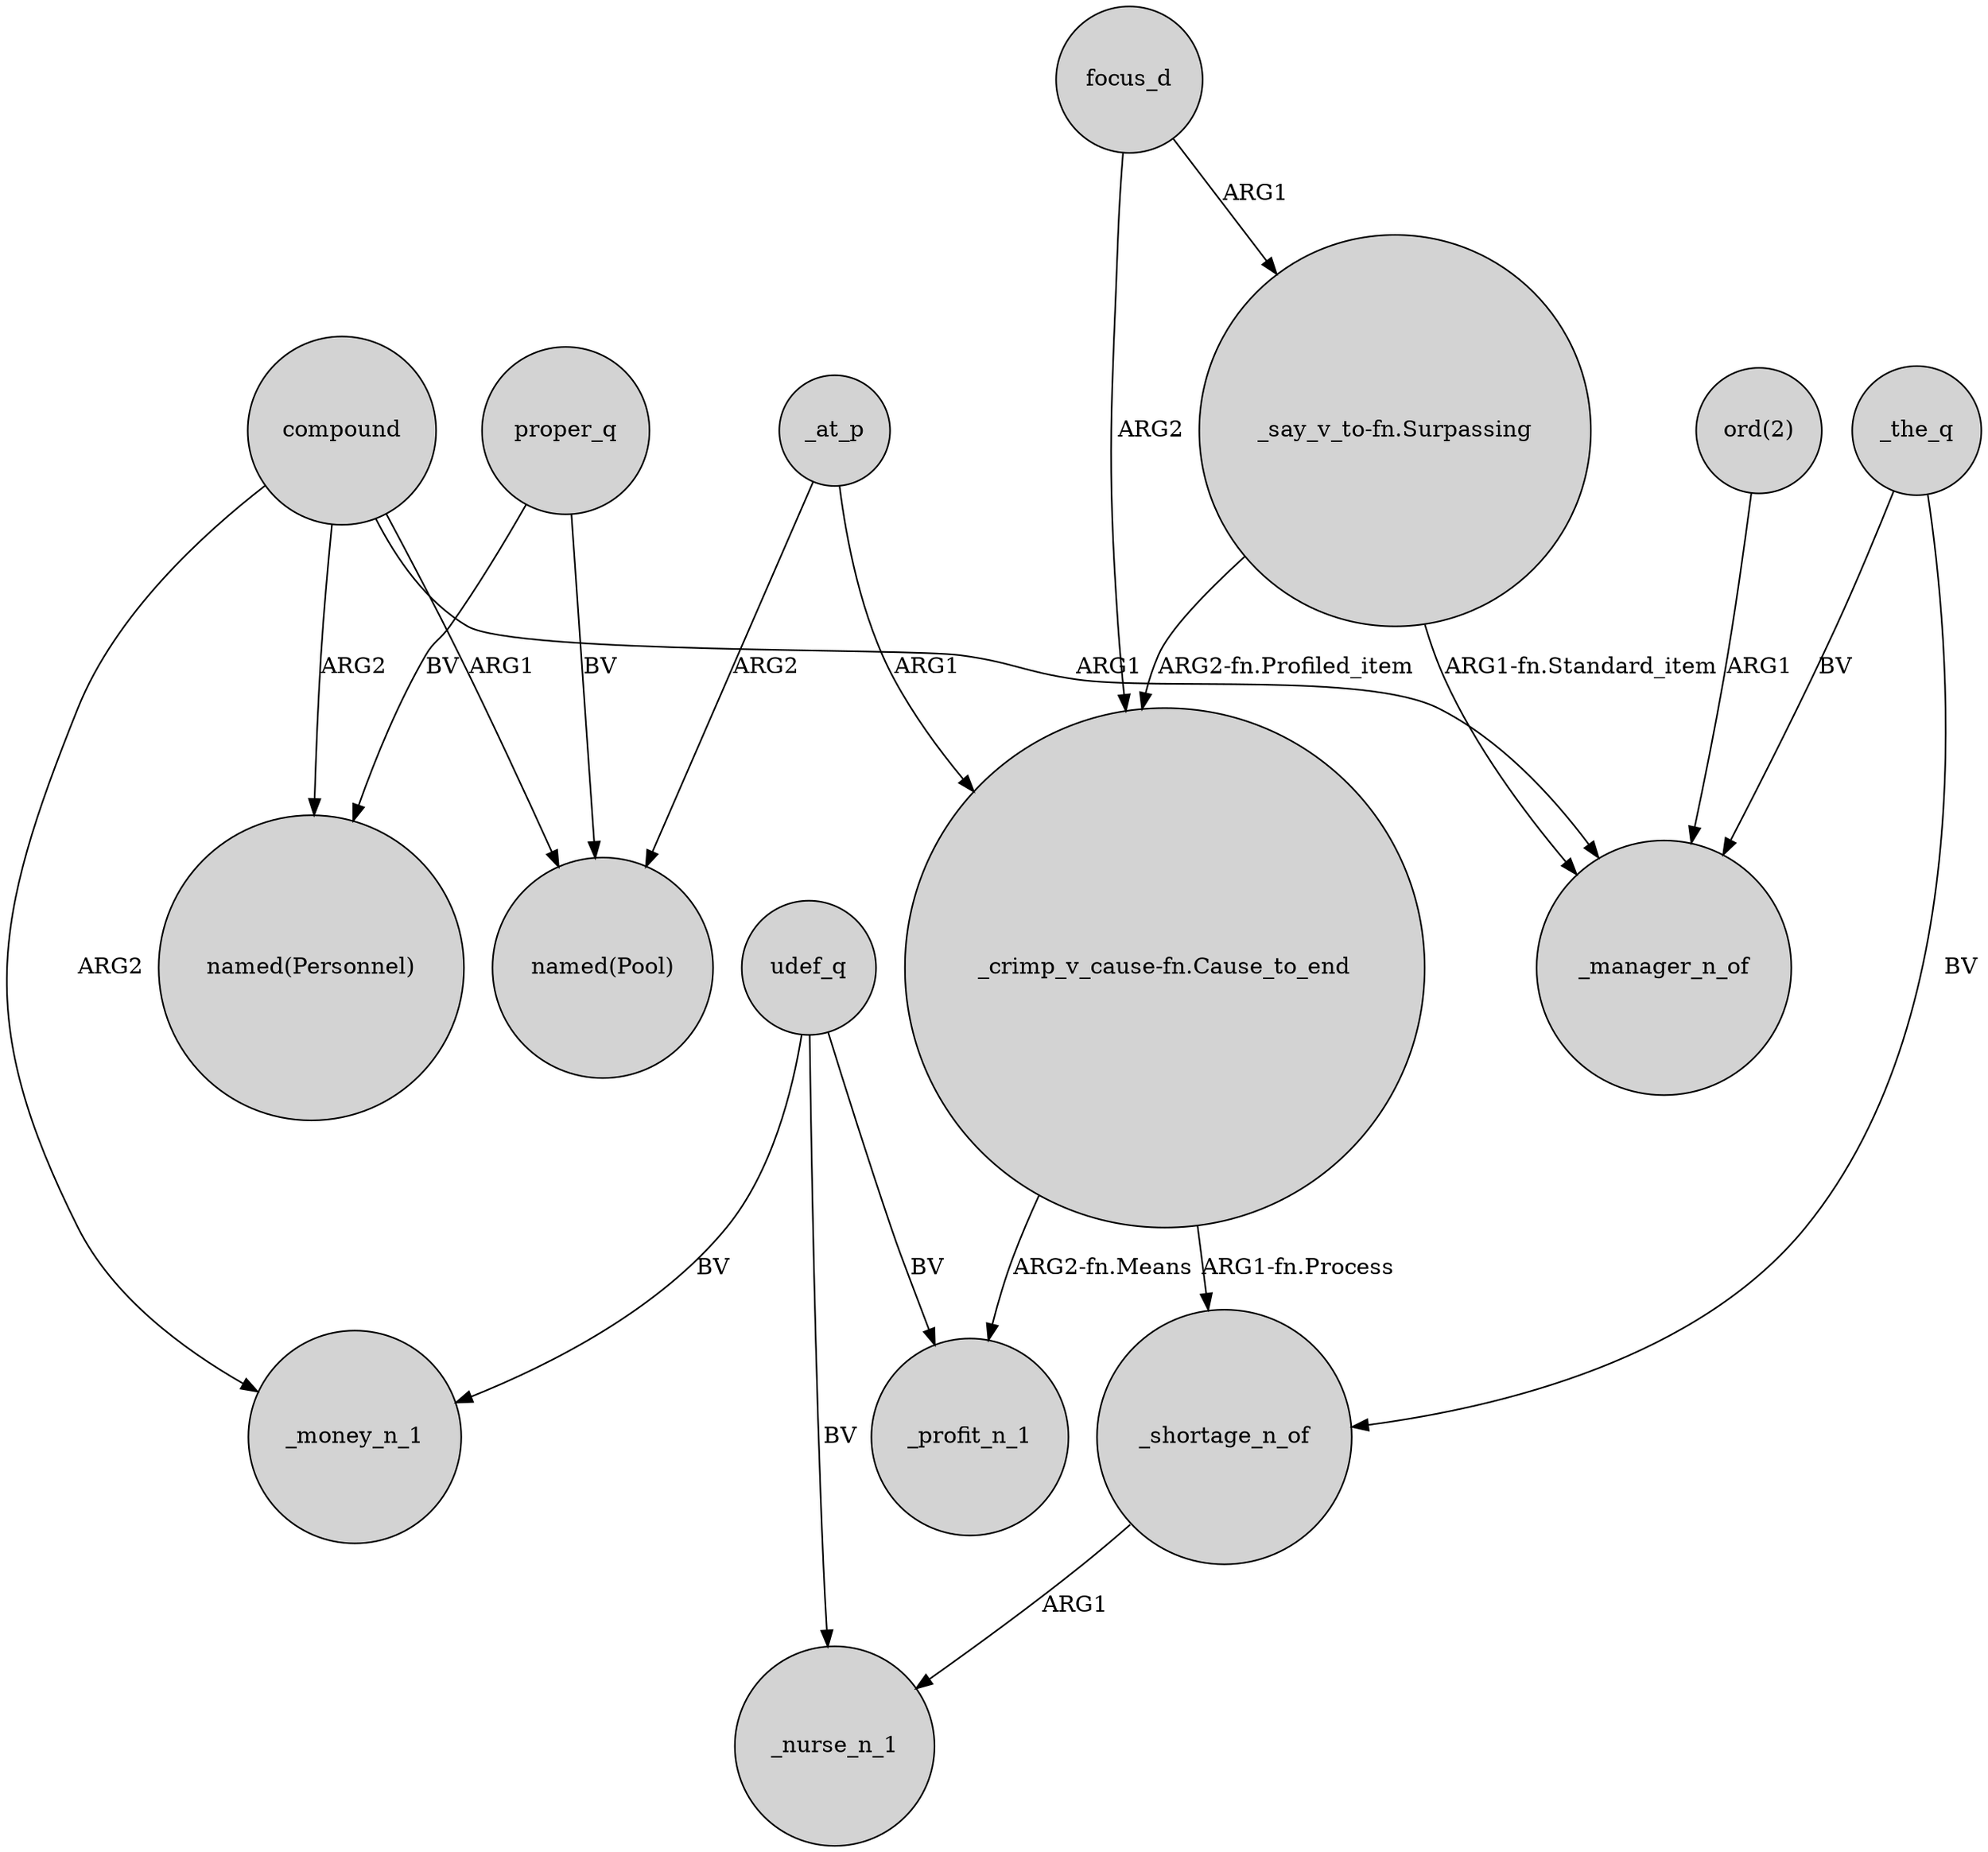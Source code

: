 digraph {
	node [shape=circle style=filled]
	compound -> "named(Personnel)" [label=ARG2]
	proper_q -> "named(Personnel)" [label=BV]
	proper_q -> "named(Pool)" [label=BV]
	"_crimp_v_cause-fn.Cause_to_end" -> _profit_n_1 [label="ARG2-fn.Means"]
	udef_q -> _profit_n_1 [label=BV]
	_at_p -> "_crimp_v_cause-fn.Cause_to_end" [label=ARG1]
	compound -> "named(Pool)" [label=ARG1]
	_the_q -> _shortage_n_of [label=BV]
	udef_q -> _money_n_1 [label=BV]
	_the_q -> _manager_n_of [label=BV]
	"ord(2)" -> _manager_n_of [label=ARG1]
	"_crimp_v_cause-fn.Cause_to_end" -> _shortage_n_of [label="ARG1-fn.Process"]
	focus_d -> "_crimp_v_cause-fn.Cause_to_end" [label=ARG2]
	compound -> _money_n_1 [label=ARG2]
	_at_p -> "named(Pool)" [label=ARG2]
	focus_d -> "_say_v_to-fn.Surpassing" [label=ARG1]
	"_say_v_to-fn.Surpassing" -> _manager_n_of [label="ARG1-fn.Standard_item"]
	udef_q -> _nurse_n_1 [label=BV]
	"_say_v_to-fn.Surpassing" -> "_crimp_v_cause-fn.Cause_to_end" [label="ARG2-fn.Profiled_item"]
	_shortage_n_of -> _nurse_n_1 [label=ARG1]
	compound -> _manager_n_of [label=ARG1]
}
